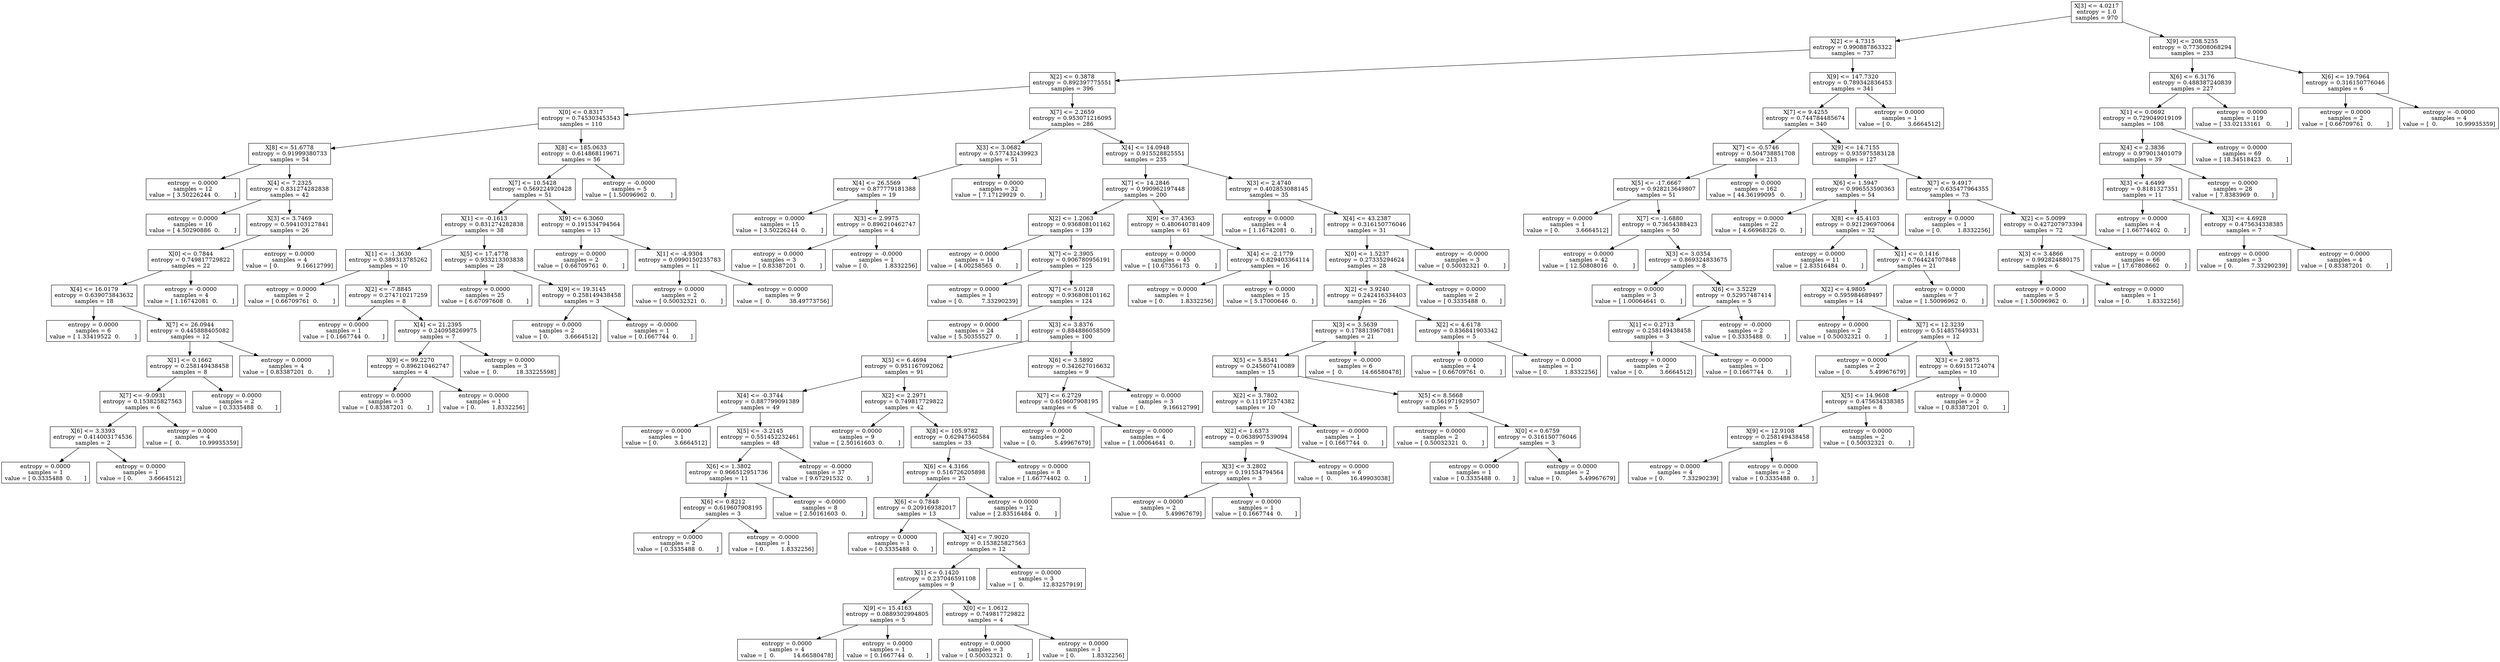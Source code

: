 digraph Tree {
0 [label="X[3] <= 4.0217\nentropy = 1.0\nsamples = 970", shape="box"] ;
1 [label="X[2] <= 4.7315\nentropy = 0.990887863322\nsamples = 737", shape="box"] ;
0 -> 1 ;
2 [label="X[2] <= 0.3878\nentropy = 0.892397775551\nsamples = 396", shape="box"] ;
1 -> 2 ;
3 [label="X[0] <= 0.8317\nentropy = 0.745303453543\nsamples = 110", shape="box"] ;
2 -> 3 ;
4 [label="X[8] <= 51.6778\nentropy = 0.91999380733\nsamples = 54", shape="box"] ;
3 -> 4 ;
5 [label="entropy = 0.0000\nsamples = 12\nvalue = [ 3.50226244  0.        ]", shape="box"] ;
4 -> 5 ;
6 [label="X[4] <= 7.2325\nentropy = 0.831274282838\nsamples = 42", shape="box"] ;
4 -> 6 ;
7 [label="entropy = 0.0000\nsamples = 16\nvalue = [ 4.50290886  0.        ]", shape="box"] ;
6 -> 7 ;
8 [label="X[3] <= 3.7469\nentropy = 0.594103127841\nsamples = 26", shape="box"] ;
6 -> 8 ;
9 [label="X[0] <= 0.7844\nentropy = 0.749817729822\nsamples = 22", shape="box"] ;
8 -> 9 ;
10 [label="X[4] <= 16.0179\nentropy = 0.639073843632\nsamples = 18", shape="box"] ;
9 -> 10 ;
11 [label="entropy = 0.0000\nsamples = 6\nvalue = [ 1.33419522  0.        ]", shape="box"] ;
10 -> 11 ;
12 [label="X[7] <= 26.0944\nentropy = 0.445888405082\nsamples = 12", shape="box"] ;
10 -> 12 ;
13 [label="X[1] <= 0.1662\nentropy = 0.258149438458\nsamples = 8", shape="box"] ;
12 -> 13 ;
14 [label="X[7] <= -9.0931\nentropy = 0.153825827563\nsamples = 6", shape="box"] ;
13 -> 14 ;
15 [label="X[6] <= 3.3393\nentropy = 0.414003174536\nsamples = 2", shape="box"] ;
14 -> 15 ;
16 [label="entropy = 0.0000\nsamples = 1\nvalue = [ 0.3335488  0.       ]", shape="box"] ;
15 -> 16 ;
17 [label="entropy = 0.0000\nsamples = 1\nvalue = [ 0.         3.6664512]", shape="box"] ;
15 -> 17 ;
18 [label="entropy = 0.0000\nsamples = 4\nvalue = [  0.          10.99935359]", shape="box"] ;
14 -> 18 ;
19 [label="entropy = 0.0000\nsamples = 2\nvalue = [ 0.3335488  0.       ]", shape="box"] ;
13 -> 19 ;
20 [label="entropy = 0.0000\nsamples = 4\nvalue = [ 0.83387201  0.        ]", shape="box"] ;
12 -> 20 ;
21 [label="entropy = -0.0000\nsamples = 4\nvalue = [ 1.16742081  0.        ]", shape="box"] ;
9 -> 21 ;
22 [label="entropy = 0.0000\nsamples = 4\nvalue = [ 0.          9.16612799]", shape="box"] ;
8 -> 22 ;
23 [label="X[8] <= 185.0633\nentropy = 0.614868119671\nsamples = 56", shape="box"] ;
3 -> 23 ;
24 [label="X[7] <= 10.5428\nentropy = 0.569224920428\nsamples = 51", shape="box"] ;
23 -> 24 ;
25 [label="X[1] <= -0.1613\nentropy = 0.831274282838\nsamples = 38", shape="box"] ;
24 -> 25 ;
26 [label="X[1] <= -1.3630\nentropy = 0.389313785262\nsamples = 10", shape="box"] ;
25 -> 26 ;
27 [label="entropy = 0.0000\nsamples = 2\nvalue = [ 0.66709761  0.        ]", shape="box"] ;
26 -> 27 ;
28 [label="X[2] <= -7.8845\nentropy = 0.274710217259\nsamples = 8", shape="box"] ;
26 -> 28 ;
29 [label="entropy = 0.0000\nsamples = 1\nvalue = [ 0.1667744  0.       ]", shape="box"] ;
28 -> 29 ;
30 [label="X[4] <= 21.2395\nentropy = 0.240958269975\nsamples = 7", shape="box"] ;
28 -> 30 ;
31 [label="X[9] <= 99.2270\nentropy = 0.896210462747\nsamples = 4", shape="box"] ;
30 -> 31 ;
32 [label="entropy = 0.0000\nsamples = 3\nvalue = [ 0.83387201  0.        ]", shape="box"] ;
31 -> 32 ;
33 [label="entropy = 0.0000\nsamples = 1\nvalue = [ 0.         1.8332256]", shape="box"] ;
31 -> 33 ;
34 [label="entropy = 0.0000\nsamples = 3\nvalue = [  0.          18.33225598]", shape="box"] ;
30 -> 34 ;
35 [label="X[5] <= 17.4778\nentropy = 0.933213303838\nsamples = 28", shape="box"] ;
25 -> 35 ;
36 [label="entropy = 0.0000\nsamples = 25\nvalue = [ 6.67097608  0.        ]", shape="box"] ;
35 -> 36 ;
37 [label="X[9] <= 19.3145\nentropy = 0.258149438458\nsamples = 3", shape="box"] ;
35 -> 37 ;
38 [label="entropy = 0.0000\nsamples = 2\nvalue = [ 0.         3.6664512]", shape="box"] ;
37 -> 38 ;
39 [label="entropy = -0.0000\nsamples = 1\nvalue = [ 0.1667744  0.       ]", shape="box"] ;
37 -> 39 ;
40 [label="X[9] <= 6.3060\nentropy = 0.191534794564\nsamples = 13", shape="box"] ;
24 -> 40 ;
41 [label="entropy = 0.0000\nsamples = 2\nvalue = [ 0.66709761  0.        ]", shape="box"] ;
40 -> 41 ;
42 [label="X[1] <= -4.9304\nentropy = 0.0990150235783\nsamples = 11", shape="box"] ;
40 -> 42 ;
43 [label="entropy = 0.0000\nsamples = 2\nvalue = [ 0.50032321  0.        ]", shape="box"] ;
42 -> 43 ;
44 [label="entropy = 0.0000\nsamples = 9\nvalue = [  0.          38.49773756]", shape="box"] ;
42 -> 44 ;
45 [label="entropy = -0.0000\nsamples = 5\nvalue = [ 1.50096962  0.        ]", shape="box"] ;
23 -> 45 ;
46 [label="X[7] <= 2.2659\nentropy = 0.953071216095\nsamples = 286", shape="box"] ;
2 -> 46 ;
47 [label="X[3] <= 3.0682\nentropy = 0.577432439923\nsamples = 51", shape="box"] ;
46 -> 47 ;
48 [label="X[4] <= 26.5569\nentropy = 0.877779181388\nsamples = 19", shape="box"] ;
47 -> 48 ;
49 [label="entropy = 0.0000\nsamples = 15\nvalue = [ 3.50226244  0.        ]", shape="box"] ;
48 -> 49 ;
50 [label="X[3] <= 2.9975\nentropy = 0.896210462747\nsamples = 4", shape="box"] ;
48 -> 50 ;
51 [label="entropy = 0.0000\nsamples = 3\nvalue = [ 0.83387201  0.        ]", shape="box"] ;
50 -> 51 ;
52 [label="entropy = -0.0000\nsamples = 1\nvalue = [ 0.         1.8332256]", shape="box"] ;
50 -> 52 ;
53 [label="entropy = 0.0000\nsamples = 32\nvalue = [ 7.17129929  0.        ]", shape="box"] ;
47 -> 53 ;
54 [label="X[4] <= 14.0948\nentropy = 0.915528825551\nsamples = 235", shape="box"] ;
46 -> 54 ;
55 [label="X[7] <= 14.2846\nentropy = 0.990962197448\nsamples = 200", shape="box"] ;
54 -> 55 ;
56 [label="X[2] <= 1.2063\nentropy = 0.936808101162\nsamples = 139", shape="box"] ;
55 -> 56 ;
57 [label="entropy = 0.0000\nsamples = 14\nvalue = [ 4.00258565  0.        ]", shape="box"] ;
56 -> 57 ;
58 [label="X[7] <= 2.3905\nentropy = 0.906780956191\nsamples = 125", shape="box"] ;
56 -> 58 ;
59 [label="entropy = 0.0000\nsamples = 1\nvalue = [ 0.          7.33290239]", shape="box"] ;
58 -> 59 ;
60 [label="X[7] <= 5.0128\nentropy = 0.936808101162\nsamples = 124", shape="box"] ;
58 -> 60 ;
61 [label="entropy = 0.0000\nsamples = 24\nvalue = [ 5.50355527  0.        ]", shape="box"] ;
60 -> 61 ;
62 [label="X[3] <= 3.8376\nentropy = 0.884886058509\nsamples = 100", shape="box"] ;
60 -> 62 ;
63 [label="X[5] <= 6.4694\nentropy = 0.951167092062\nsamples = 91", shape="box"] ;
62 -> 63 ;
64 [label="X[4] <= -0.3744\nentropy = 0.887799091389\nsamples = 49", shape="box"] ;
63 -> 64 ;
65 [label="entropy = 0.0000\nsamples = 1\nvalue = [ 0.         3.6664512]", shape="box"] ;
64 -> 65 ;
66 [label="X[5] <= -3.2145\nentropy = 0.551452232461\nsamples = 48", shape="box"] ;
64 -> 66 ;
67 [label="X[6] <= 1.3802\nentropy = 0.966512951736\nsamples = 11", shape="box"] ;
66 -> 67 ;
68 [label="X[6] <= 0.8212\nentropy = 0.619607908195\nsamples = 3", shape="box"] ;
67 -> 68 ;
69 [label="entropy = 0.0000\nsamples = 2\nvalue = [ 0.3335488  0.       ]", shape="box"] ;
68 -> 69 ;
70 [label="entropy = -0.0000\nsamples = 1\nvalue = [ 0.         1.8332256]", shape="box"] ;
68 -> 70 ;
71 [label="entropy = -0.0000\nsamples = 8\nvalue = [ 2.50161603  0.        ]", shape="box"] ;
67 -> 71 ;
72 [label="entropy = -0.0000\nsamples = 37\nvalue = [ 9.67291532  0.        ]", shape="box"] ;
66 -> 72 ;
73 [label="X[2] <= 2.2971\nentropy = 0.749817729822\nsamples = 42", shape="box"] ;
63 -> 73 ;
74 [label="entropy = 0.0000\nsamples = 9\nvalue = [ 2.50161603  0.        ]", shape="box"] ;
73 -> 74 ;
75 [label="X[8] <= 105.9782\nentropy = 0.62947560584\nsamples = 33", shape="box"] ;
73 -> 75 ;
76 [label="X[6] <= 4.3166\nentropy = 0.516726205898\nsamples = 25", shape="box"] ;
75 -> 76 ;
77 [label="X[6] <= 0.7848\nentropy = 0.209169382017\nsamples = 13", shape="box"] ;
76 -> 77 ;
78 [label="entropy = 0.0000\nsamples = 1\nvalue = [ 0.3335488  0.       ]", shape="box"] ;
77 -> 78 ;
79 [label="X[4] <= 7.9020\nentropy = 0.153825827563\nsamples = 12", shape="box"] ;
77 -> 79 ;
80 [label="X[1] <= 0.1420\nentropy = 0.237046591108\nsamples = 9", shape="box"] ;
79 -> 80 ;
81 [label="X[9] <= 15.4163\nentropy = 0.0889302994805\nsamples = 5", shape="box"] ;
80 -> 81 ;
82 [label="entropy = 0.0000\nsamples = 4\nvalue = [  0.          14.66580478]", shape="box"] ;
81 -> 82 ;
83 [label="entropy = 0.0000\nsamples = 1\nvalue = [ 0.1667744  0.       ]", shape="box"] ;
81 -> 83 ;
84 [label="X[0] <= 1.0612\nentropy = 0.749817729822\nsamples = 4", shape="box"] ;
80 -> 84 ;
85 [label="entropy = 0.0000\nsamples = 3\nvalue = [ 0.50032321  0.        ]", shape="box"] ;
84 -> 85 ;
86 [label="entropy = 0.0000\nsamples = 1\nvalue = [ 0.         1.8332256]", shape="box"] ;
84 -> 86 ;
87 [label="entropy = 0.0000\nsamples = 3\nvalue = [  0.          12.83257919]", shape="box"] ;
79 -> 87 ;
88 [label="entropy = 0.0000\nsamples = 12\nvalue = [ 2.83516484  0.        ]", shape="box"] ;
76 -> 88 ;
89 [label="entropy = 0.0000\nsamples = 8\nvalue = [ 1.66774402  0.        ]", shape="box"] ;
75 -> 89 ;
90 [label="X[6] <= 3.5892\nentropy = 0.342627016632\nsamples = 9", shape="box"] ;
62 -> 90 ;
91 [label="X[7] <= 6.2729\nentropy = 0.619607908195\nsamples = 6", shape="box"] ;
90 -> 91 ;
92 [label="entropy = 0.0000\nsamples = 2\nvalue = [ 0.          5.49967679]", shape="box"] ;
91 -> 92 ;
93 [label="entropy = 0.0000\nsamples = 4\nvalue = [ 1.00064641  0.        ]", shape="box"] ;
91 -> 93 ;
94 [label="entropy = 0.0000\nsamples = 3\nvalue = [ 0.          9.16612799]", shape="box"] ;
90 -> 94 ;
95 [label="X[9] <= 37.4363\nentropy = 0.480640781409\nsamples = 61", shape="box"] ;
55 -> 95 ;
96 [label="entropy = 0.0000\nsamples = 45\nvalue = [ 10.67356173   0.        ]", shape="box"] ;
95 -> 96 ;
97 [label="X[4] <= -2.1779\nentropy = 0.829403364114\nsamples = 16", shape="box"] ;
95 -> 97 ;
98 [label="entropy = 0.0000\nsamples = 1\nvalue = [ 0.         1.8332256]", shape="box"] ;
97 -> 98 ;
99 [label="entropy = 0.0000\nsamples = 15\nvalue = [ 5.17000646  0.        ]", shape="box"] ;
97 -> 99 ;
100 [label="X[3] <= 2.4740\nentropy = 0.402853088145\nsamples = 35", shape="box"] ;
54 -> 100 ;
101 [label="entropy = 0.0000\nsamples = 4\nvalue = [ 1.16742081  0.        ]", shape="box"] ;
100 -> 101 ;
102 [label="X[4] <= 43.2387\nentropy = 0.316150776046\nsamples = 31", shape="box"] ;
100 -> 102 ;
103 [label="X[0] <= 1.5237\nentropy = 0.27335294624\nsamples = 28", shape="box"] ;
102 -> 103 ;
104 [label="X[2] <= 3.9240\nentropy = 0.242416334403\nsamples = 26", shape="box"] ;
103 -> 104 ;
105 [label="X[3] <= 3.5639\nentropy = 0.178813967081\nsamples = 21", shape="box"] ;
104 -> 105 ;
106 [label="X[5] <= 5.8541\nentropy = 0.245607410089\nsamples = 15", shape="box"] ;
105 -> 106 ;
107 [label="X[2] <= 3.7802\nentropy = 0.111972574382\nsamples = 10", shape="box"] ;
106 -> 107 ;
108 [label="X[2] <= 1.6373\nentropy = 0.0638907539094\nsamples = 9", shape="box"] ;
107 -> 108 ;
109 [label="X[3] <= 3.2802\nentropy = 0.191534794564\nsamples = 3", shape="box"] ;
108 -> 109 ;
110 [label="entropy = 0.0000\nsamples = 2\nvalue = [ 0.          5.49967679]", shape="box"] ;
109 -> 110 ;
111 [label="entropy = 0.0000\nsamples = 1\nvalue = [ 0.1667744  0.       ]", shape="box"] ;
109 -> 111 ;
112 [label="entropy = 0.0000\nsamples = 6\nvalue = [  0.          16.49903038]", shape="box"] ;
108 -> 112 ;
113 [label="entropy = -0.0000\nsamples = 1\nvalue = [ 0.1667744  0.       ]", shape="box"] ;
107 -> 113 ;
114 [label="X[5] <= 8.5668\nentropy = 0.561971929507\nsamples = 5", shape="box"] ;
106 -> 114 ;
115 [label="entropy = 0.0000\nsamples = 2\nvalue = [ 0.50032321  0.        ]", shape="box"] ;
114 -> 115 ;
116 [label="X[0] <= 0.6759\nentropy = 0.316150776046\nsamples = 3", shape="box"] ;
114 -> 116 ;
117 [label="entropy = 0.0000\nsamples = 1\nvalue = [ 0.3335488  0.       ]", shape="box"] ;
116 -> 117 ;
118 [label="entropy = 0.0000\nsamples = 2\nvalue = [ 0.          5.49967679]", shape="box"] ;
116 -> 118 ;
119 [label="entropy = -0.0000\nsamples = 6\nvalue = [  0.          14.66580478]", shape="box"] ;
105 -> 119 ;
120 [label="X[2] <= 4.6178\nentropy = 0.836841903342\nsamples = 5", shape="box"] ;
104 -> 120 ;
121 [label="entropy = 0.0000\nsamples = 4\nvalue = [ 0.66709761  0.        ]", shape="box"] ;
120 -> 121 ;
122 [label="entropy = 0.0000\nsamples = 1\nvalue = [ 0.         1.8332256]", shape="box"] ;
120 -> 122 ;
123 [label="entropy = 0.0000\nsamples = 2\nvalue = [ 0.3335488  0.       ]", shape="box"] ;
103 -> 123 ;
124 [label="entropy = -0.0000\nsamples = 3\nvalue = [ 0.50032321  0.        ]", shape="box"] ;
102 -> 124 ;
125 [label="X[9] <= 147.7320\nentropy = 0.789342836453\nsamples = 341", shape="box"] ;
1 -> 125 ;
126 [label="X[7] <= 9.4255\nentropy = 0.744784485674\nsamples = 340", shape="box"] ;
125 -> 126 ;
127 [label="X[7] <= -0.5746\nentropy = 0.504738851708\nsamples = 213", shape="box"] ;
126 -> 127 ;
128 [label="X[5] <= -17.6667\nentropy = 0.928213649807\nsamples = 51", shape="box"] ;
127 -> 128 ;
129 [label="entropy = 0.0000\nsamples = 1\nvalue = [ 0.         3.6664512]", shape="box"] ;
128 -> 129 ;
130 [label="X[7] <= -1.6880\nentropy = 0.73654388423\nsamples = 50", shape="box"] ;
128 -> 130 ;
131 [label="entropy = 0.0000\nsamples = 42\nvalue = [ 12.50808016   0.        ]", shape="box"] ;
130 -> 131 ;
132 [label="X[3] <= 3.0354\nentropy = 0.869324833675\nsamples = 8", shape="box"] ;
130 -> 132 ;
133 [label="entropy = 0.0000\nsamples = 3\nvalue = [ 1.00064641  0.        ]", shape="box"] ;
132 -> 133 ;
134 [label="X[6] <= 3.5229\nentropy = 0.52957487414\nsamples = 5", shape="box"] ;
132 -> 134 ;
135 [label="X[1] <= 0.2713\nentropy = 0.258149438458\nsamples = 3", shape="box"] ;
134 -> 135 ;
136 [label="entropy = 0.0000\nsamples = 2\nvalue = [ 0.         3.6664512]", shape="box"] ;
135 -> 136 ;
137 [label="entropy = -0.0000\nsamples = 1\nvalue = [ 0.1667744  0.       ]", shape="box"] ;
135 -> 137 ;
138 [label="entropy = -0.0000\nsamples = 2\nvalue = [ 0.3335488  0.       ]", shape="box"] ;
134 -> 138 ;
139 [label="entropy = 0.0000\nsamples = 162\nvalue = [ 44.36199095   0.        ]", shape="box"] ;
127 -> 139 ;
140 [label="X[9] <= 14.7155\nentropy = 0.935975583128\nsamples = 127", shape="box"] ;
126 -> 140 ;
141 [label="X[6] <= 1.5947\nentropy = 0.996553590363\nsamples = 54", shape="box"] ;
140 -> 141 ;
142 [label="entropy = 0.0000\nsamples = 22\nvalue = [ 4.66968326  0.        ]", shape="box"] ;
141 -> 142 ;
143 [label="X[8] <= 45.4103\nentropy = 0.921296970064\nsamples = 32", shape="box"] ;
141 -> 143 ;
144 [label="entropy = 0.0000\nsamples = 11\nvalue = [ 2.83516484  0.        ]", shape="box"] ;
143 -> 144 ;
145 [label="X[1] <= 0.1416\nentropy = 0.764424707848\nsamples = 21", shape="box"] ;
143 -> 145 ;
146 [label="X[2] <= 4.9805\nentropy = 0.595984689497\nsamples = 14", shape="box"] ;
145 -> 146 ;
147 [label="entropy = 0.0000\nsamples = 2\nvalue = [ 0.50032321  0.        ]", shape="box"] ;
146 -> 147 ;
148 [label="X[7] <= 12.3239\nentropy = 0.514857649331\nsamples = 12", shape="box"] ;
146 -> 148 ;
149 [label="entropy = 0.0000\nsamples = 2\nvalue = [ 0.          5.49967679]", shape="box"] ;
148 -> 149 ;
150 [label="X[3] <= 2.9875\nentropy = 0.69151724074\nsamples = 10", shape="box"] ;
148 -> 150 ;
151 [label="X[5] <= 14.9608\nentropy = 0.475634338385\nsamples = 8", shape="box"] ;
150 -> 151 ;
152 [label="X[9] <= 12.9108\nentropy = 0.258149438458\nsamples = 6", shape="box"] ;
151 -> 152 ;
153 [label="entropy = 0.0000\nsamples = 4\nvalue = [ 0.          7.33290239]", shape="box"] ;
152 -> 153 ;
154 [label="entropy = 0.0000\nsamples = 2\nvalue = [ 0.3335488  0.       ]", shape="box"] ;
152 -> 154 ;
155 [label="entropy = 0.0000\nsamples = 2\nvalue = [ 0.50032321  0.        ]", shape="box"] ;
151 -> 155 ;
156 [label="entropy = 0.0000\nsamples = 2\nvalue = [ 0.83387201  0.        ]", shape="box"] ;
150 -> 156 ;
157 [label="entropy = 0.0000\nsamples = 7\nvalue = [ 1.50096962  0.        ]", shape="box"] ;
145 -> 157 ;
158 [label="X[7] <= 9.4917\nentropy = 0.635477964355\nsamples = 73", shape="box"] ;
140 -> 158 ;
159 [label="entropy = 0.0000\nsamples = 1\nvalue = [ 0.         1.8332256]", shape="box"] ;
158 -> 159 ;
160 [label="X[2] <= 5.0099\nentropy = 0.427207973394\nsamples = 72", shape="box"] ;
158 -> 160 ;
161 [label="X[3] <= 3.4866\nentropy = 0.992824880175\nsamples = 6", shape="box"] ;
160 -> 161 ;
162 [label="entropy = 0.0000\nsamples = 5\nvalue = [ 1.50096962  0.        ]", shape="box"] ;
161 -> 162 ;
163 [label="entropy = 0.0000\nsamples = 1\nvalue = [ 0.         1.8332256]", shape="box"] ;
161 -> 163 ;
164 [label="entropy = 0.0000\nsamples = 66\nvalue = [ 17.67808662   0.        ]", shape="box"] ;
160 -> 164 ;
165 [label="entropy = 0.0000\nsamples = 1\nvalue = [ 0.         3.6664512]", shape="box"] ;
125 -> 165 ;
166 [label="X[9] <= 208.5255\nentropy = 0.773008068294\nsamples = 233", shape="box"] ;
0 -> 166 ;
167 [label="X[6] <= 6.3176\nentropy = 0.488387240839\nsamples = 227", shape="box"] ;
166 -> 167 ;
168 [label="X[1] <= 0.0692\nentropy = 0.729049019109\nsamples = 108", shape="box"] ;
167 -> 168 ;
169 [label="X[4] <= 2.3836\nentropy = 0.979013401079\nsamples = 39", shape="box"] ;
168 -> 169 ;
170 [label="X[3] <= 4.6499\nentropy = 0.8181327351\nsamples = 11", shape="box"] ;
169 -> 170 ;
171 [label="entropy = 0.0000\nsamples = 4\nvalue = [ 1.66774402  0.        ]", shape="box"] ;
170 -> 171 ;
172 [label="X[3] <= 4.6928\nentropy = 0.475634338385\nsamples = 7", shape="box"] ;
170 -> 172 ;
173 [label="entropy = 0.0000\nsamples = 3\nvalue = [ 0.          7.33290239]", shape="box"] ;
172 -> 173 ;
174 [label="entropy = 0.0000\nsamples = 4\nvalue = [ 0.83387201  0.        ]", shape="box"] ;
172 -> 174 ;
175 [label="entropy = 0.0000\nsamples = 28\nvalue = [ 7.8383969  0.       ]", shape="box"] ;
169 -> 175 ;
176 [label="entropy = 0.0000\nsamples = 69\nvalue = [ 18.34518423   0.        ]", shape="box"] ;
168 -> 176 ;
177 [label="entropy = 0.0000\nsamples = 119\nvalue = [ 33.02133161   0.        ]", shape="box"] ;
167 -> 177 ;
178 [label="X[6] <= 19.7964\nentropy = 0.316150776046\nsamples = 6", shape="box"] ;
166 -> 178 ;
179 [label="entropy = 0.0000\nsamples = 2\nvalue = [ 0.66709761  0.        ]", shape="box"] ;
178 -> 179 ;
180 [label="entropy = -0.0000\nsamples = 4\nvalue = [  0.          10.99935359]", shape="box"] ;
178 -> 180 ;
}